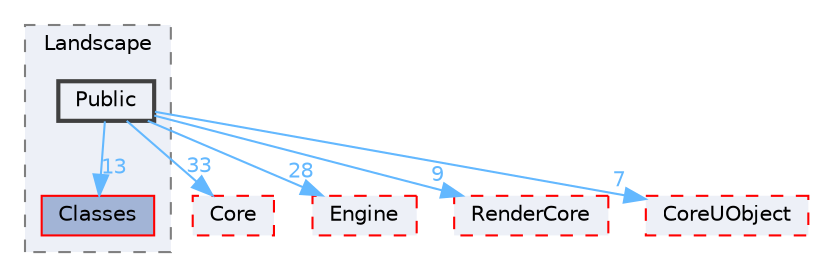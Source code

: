 digraph "Public"
{
 // INTERACTIVE_SVG=YES
 // LATEX_PDF_SIZE
  bgcolor="transparent";
  edge [fontname=Helvetica,fontsize=10,labelfontname=Helvetica,labelfontsize=10];
  node [fontname=Helvetica,fontsize=10,shape=box,height=0.2,width=0.4];
  compound=true
  subgraph clusterdir_1609d6a187a21f83be9db2b943dcc260 {
    graph [ bgcolor="#edf0f7", pencolor="grey50", label="Landscape", fontname=Helvetica,fontsize=10 style="filled,dashed", URL="dir_1609d6a187a21f83be9db2b943dcc260.html",tooltip=""]
  dir_20d1504460f7dc953dd2479317905424 [label="Classes", fillcolor="#a2b4d6", color="red", style="filled", URL="dir_20d1504460f7dc953dd2479317905424.html",tooltip=""];
  dir_9763436d80987561c92dcdbdf72ce810 [label="Public", fillcolor="#edf0f7", color="grey25", style="filled,bold", URL="dir_9763436d80987561c92dcdbdf72ce810.html",tooltip=""];
  }
  dir_0e6cddcc9caa1238c7f3774224afaa45 [label="Core", fillcolor="#edf0f7", color="red", style="filled,dashed", URL="dir_0e6cddcc9caa1238c7f3774224afaa45.html",tooltip=""];
  dir_fdf6aa5c3cf3805bb958134448d60562 [label="Engine", fillcolor="#edf0f7", color="red", style="filled,dashed", URL="dir_fdf6aa5c3cf3805bb958134448d60562.html",tooltip=""];
  dir_1b3e874b84daba3b34ce7cbbd2916bbd [label="RenderCore", fillcolor="#edf0f7", color="red", style="filled,dashed", URL="dir_1b3e874b84daba3b34ce7cbbd2916bbd.html",tooltip=""];
  dir_4c499e5e32e2b4479ad7e552df73eeae [label="CoreUObject", fillcolor="#edf0f7", color="red", style="filled,dashed", URL="dir_4c499e5e32e2b4479ad7e552df73eeae.html",tooltip=""];
  dir_9763436d80987561c92dcdbdf72ce810->dir_0e6cddcc9caa1238c7f3774224afaa45 [headlabel="33", labeldistance=1.5 headhref="dir_000942_000266.html" href="dir_000942_000266.html" color="steelblue1" fontcolor="steelblue1"];
  dir_9763436d80987561c92dcdbdf72ce810->dir_1b3e874b84daba3b34ce7cbbd2916bbd [headlabel="9", labeldistance=1.5 headhref="dir_000942_000959.html" href="dir_000942_000959.html" color="steelblue1" fontcolor="steelblue1"];
  dir_9763436d80987561c92dcdbdf72ce810->dir_20d1504460f7dc953dd2479317905424 [headlabel="13", labeldistance=1.5 headhref="dir_000942_000197.html" href="dir_000942_000197.html" color="steelblue1" fontcolor="steelblue1"];
  dir_9763436d80987561c92dcdbdf72ce810->dir_4c499e5e32e2b4479ad7e552df73eeae [headlabel="7", labeldistance=1.5 headhref="dir_000942_000268.html" href="dir_000942_000268.html" color="steelblue1" fontcolor="steelblue1"];
  dir_9763436d80987561c92dcdbdf72ce810->dir_fdf6aa5c3cf3805bb958134448d60562 [headlabel="28", labeldistance=1.5 headhref="dir_000942_000366.html" href="dir_000942_000366.html" color="steelblue1" fontcolor="steelblue1"];
}

